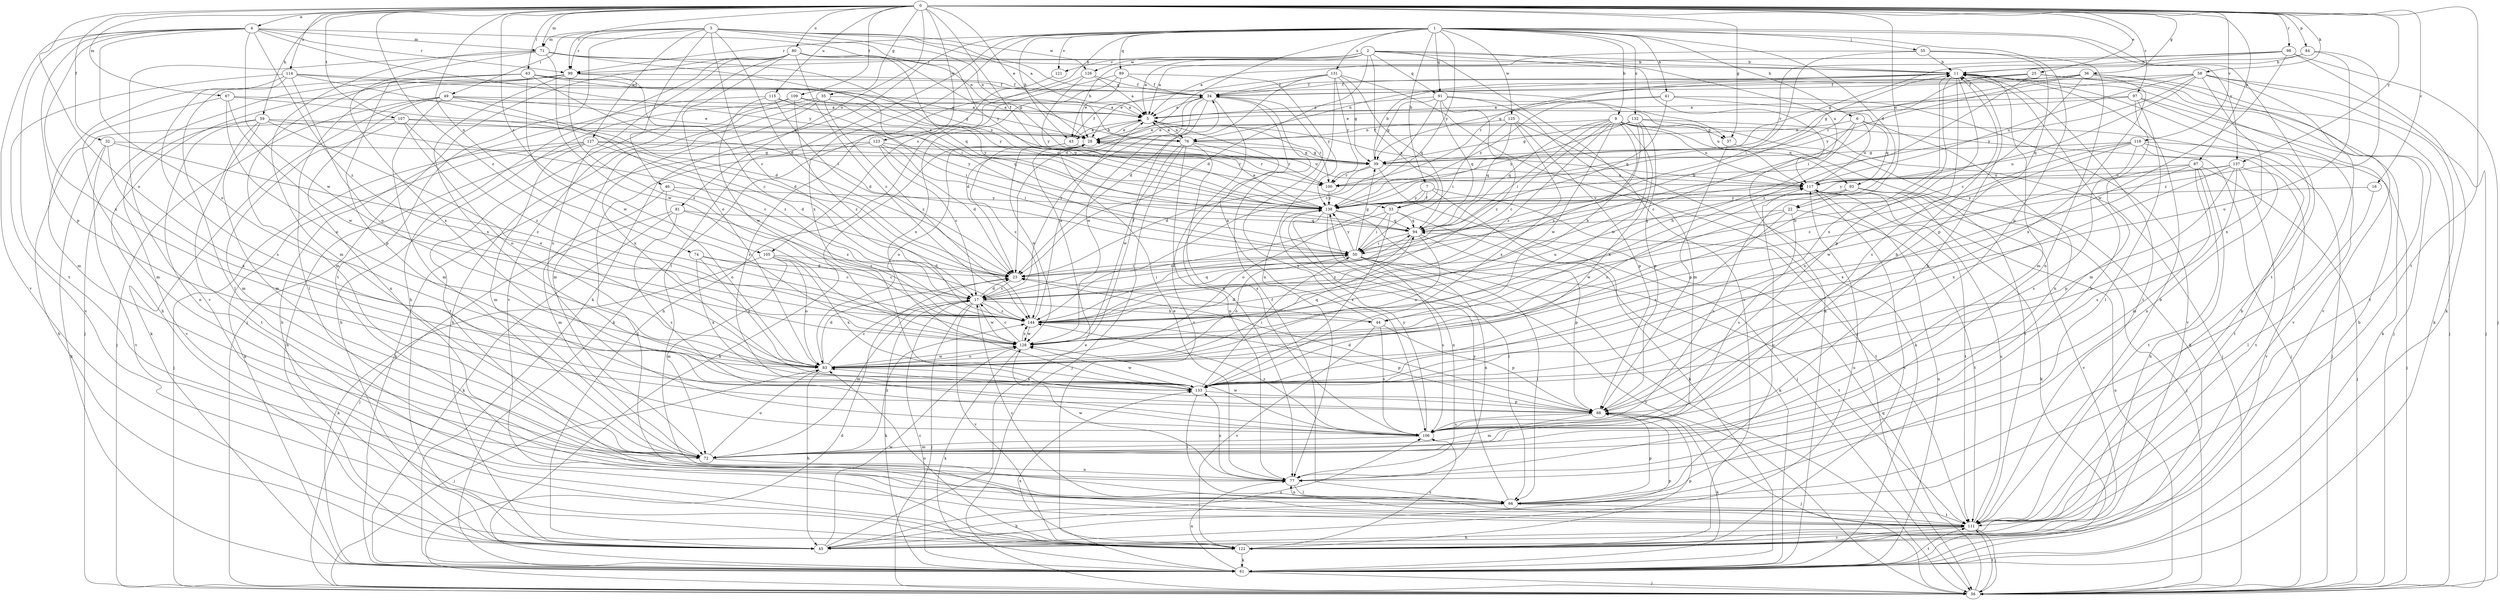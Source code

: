 strict digraph  {
0;
1;
2;
3;
4;
5;
6;
7;
9;
11;
16;
17;
22;
23;
25;
28;
32;
33;
34;
35;
36;
37;
39;
41;
43;
44;
45;
46;
49;
50;
55;
56;
58;
59;
61;
63;
66;
67;
71;
72;
74;
76;
77;
80;
81;
83;
84;
87;
88;
89;
91;
93;
94;
97;
98;
99;
100;
105;
106;
107;
109;
111;
114;
115;
117;
118;
121;
122;
123;
125;
126;
127;
128;
131;
132;
133;
137;
138;
144;
0 -> 4  [label=a];
0 -> 16  [label=c];
0 -> 22  [label=d];
0 -> 25  [label=e];
0 -> 28  [label=e];
0 -> 32  [label=f];
0 -> 33  [label=f];
0 -> 35  [label=g];
0 -> 36  [label=g];
0 -> 37  [label=g];
0 -> 58  [label=k];
0 -> 59  [label=k];
0 -> 63  [label=l];
0 -> 67  [label=m];
0 -> 71  [label=m];
0 -> 74  [label=n];
0 -> 80  [label=o];
0 -> 81  [label=o];
0 -> 83  [label=o];
0 -> 84  [label=p];
0 -> 87  [label=p];
0 -> 97  [label=r];
0 -> 98  [label=r];
0 -> 99  [label=r];
0 -> 105  [label=s];
0 -> 107  [label=t];
0 -> 109  [label=t];
0 -> 111  [label=t];
0 -> 114  [label=u];
0 -> 115  [label=u];
0 -> 118  [label=v];
0 -> 123  [label=w];
0 -> 137  [label=y];
0 -> 144  [label=z];
1 -> 6  [label=b];
1 -> 7  [label=b];
1 -> 9  [label=b];
1 -> 22  [label=d];
1 -> 23  [label=d];
1 -> 41  [label=h];
1 -> 43  [label=h];
1 -> 55  [label=j];
1 -> 61  [label=k];
1 -> 66  [label=l];
1 -> 88  [label=p];
1 -> 89  [label=q];
1 -> 91  [label=q];
1 -> 99  [label=r];
1 -> 105  [label=s];
1 -> 111  [label=t];
1 -> 121  [label=v];
1 -> 125  [label=w];
1 -> 131  [label=x];
1 -> 132  [label=x];
1 -> 133  [label=x];
1 -> 137  [label=y];
1 -> 138  [label=y];
2 -> 5  [label=a];
2 -> 11  [label=b];
2 -> 23  [label=d];
2 -> 33  [label=f];
2 -> 43  [label=h];
2 -> 61  [label=k];
2 -> 91  [label=q];
2 -> 99  [label=r];
2 -> 117  [label=u];
2 -> 121  [label=v];
2 -> 122  [label=v];
2 -> 126  [label=w];
3 -> 5  [label=a];
3 -> 17  [label=c];
3 -> 23  [label=d];
3 -> 37  [label=g];
3 -> 46  [label=i];
3 -> 49  [label=i];
3 -> 71  [label=m];
3 -> 76  [label=n];
3 -> 99  [label=r];
3 -> 111  [label=t];
3 -> 126  [label=w];
3 -> 127  [label=w];
3 -> 138  [label=y];
4 -> 71  [label=m];
4 -> 76  [label=n];
4 -> 83  [label=o];
4 -> 88  [label=p];
4 -> 99  [label=r];
4 -> 111  [label=t];
4 -> 122  [label=v];
4 -> 128  [label=w];
4 -> 133  [label=x];
4 -> 138  [label=y];
4 -> 144  [label=z];
5 -> 28  [label=e];
5 -> 43  [label=h];
5 -> 76  [label=n];
5 -> 100  [label=r];
6 -> 17  [label=c];
6 -> 44  [label=h];
6 -> 56  [label=j];
6 -> 76  [label=n];
6 -> 93  [label=q];
6 -> 117  [label=u];
7 -> 33  [label=f];
7 -> 61  [label=k];
7 -> 83  [label=o];
7 -> 111  [label=t];
7 -> 138  [label=y];
9 -> 17  [label=c];
9 -> 37  [label=g];
9 -> 44  [label=h];
9 -> 50  [label=i];
9 -> 56  [label=j];
9 -> 76  [label=n];
9 -> 93  [label=q];
9 -> 94  [label=q];
9 -> 117  [label=u];
9 -> 128  [label=w];
9 -> 133  [label=x];
9 -> 144  [label=z];
11 -> 34  [label=f];
11 -> 72  [label=m];
11 -> 76  [label=n];
11 -> 88  [label=p];
11 -> 106  [label=s];
11 -> 111  [label=t];
11 -> 133  [label=x];
16 -> 66  [label=l];
16 -> 138  [label=y];
17 -> 23  [label=d];
17 -> 44  [label=h];
17 -> 50  [label=i];
17 -> 56  [label=j];
17 -> 61  [label=k];
17 -> 72  [label=m];
17 -> 122  [label=v];
17 -> 128  [label=w];
17 -> 144  [label=z];
22 -> 94  [label=q];
22 -> 106  [label=s];
22 -> 111  [label=t];
22 -> 128  [label=w];
22 -> 133  [label=x];
23 -> 11  [label=b];
23 -> 17  [label=c];
23 -> 50  [label=i];
25 -> 34  [label=f];
25 -> 50  [label=i];
25 -> 56  [label=j];
25 -> 100  [label=r];
25 -> 122  [label=v];
25 -> 144  [label=z];
28 -> 39  [label=g];
28 -> 100  [label=r];
28 -> 128  [label=w];
28 -> 144  [label=z];
32 -> 39  [label=g];
32 -> 61  [label=k];
32 -> 122  [label=v];
32 -> 133  [label=x];
32 -> 144  [label=z];
33 -> 50  [label=i];
33 -> 61  [label=k];
33 -> 94  [label=q];
33 -> 133  [label=x];
33 -> 144  [label=z];
34 -> 5  [label=a];
34 -> 17  [label=c];
34 -> 23  [label=d];
34 -> 77  [label=n];
34 -> 106  [label=s];
34 -> 122  [label=v];
34 -> 128  [label=w];
35 -> 5  [label=a];
35 -> 45  [label=h];
35 -> 72  [label=m];
35 -> 133  [label=x];
35 -> 138  [label=y];
35 -> 144  [label=z];
36 -> 17  [label=c];
36 -> 34  [label=f];
36 -> 39  [label=g];
36 -> 56  [label=j];
36 -> 100  [label=r];
36 -> 111  [label=t];
36 -> 133  [label=x];
36 -> 138  [label=y];
37 -> 88  [label=p];
37 -> 111  [label=t];
39 -> 11  [label=b];
39 -> 23  [label=d];
39 -> 56  [label=j];
39 -> 100  [label=r];
39 -> 117  [label=u];
41 -> 5  [label=a];
41 -> 77  [label=n];
41 -> 94  [label=q];
41 -> 122  [label=v];
41 -> 138  [label=y];
43 -> 5  [label=a];
43 -> 34  [label=f];
43 -> 61  [label=k];
43 -> 83  [label=o];
43 -> 100  [label=r];
44 -> 5  [label=a];
44 -> 23  [label=d];
44 -> 88  [label=p];
44 -> 106  [label=s];
44 -> 122  [label=v];
45 -> 11  [label=b];
45 -> 28  [label=e];
45 -> 88  [label=p];
45 -> 106  [label=s];
45 -> 117  [label=u];
45 -> 128  [label=w];
46 -> 72  [label=m];
46 -> 83  [label=o];
46 -> 138  [label=y];
46 -> 144  [label=z];
49 -> 5  [label=a];
49 -> 28  [label=e];
49 -> 56  [label=j];
49 -> 61  [label=k];
49 -> 72  [label=m];
49 -> 77  [label=n];
49 -> 144  [label=z];
50 -> 23  [label=d];
50 -> 39  [label=g];
50 -> 66  [label=l];
50 -> 77  [label=n];
50 -> 83  [label=o];
50 -> 106  [label=s];
50 -> 111  [label=t];
50 -> 138  [label=y];
55 -> 5  [label=a];
55 -> 11  [label=b];
55 -> 50  [label=i];
55 -> 77  [label=n];
55 -> 88  [label=p];
56 -> 23  [label=d];
56 -> 94  [label=q];
56 -> 111  [label=t];
56 -> 117  [label=u];
56 -> 138  [label=y];
58 -> 34  [label=f];
58 -> 39  [label=g];
58 -> 56  [label=j];
58 -> 61  [label=k];
58 -> 66  [label=l];
58 -> 94  [label=q];
58 -> 117  [label=u];
58 -> 133  [label=x];
58 -> 138  [label=y];
59 -> 17  [label=c];
59 -> 28  [label=e];
59 -> 72  [label=m];
59 -> 77  [label=n];
59 -> 83  [label=o];
59 -> 111  [label=t];
59 -> 122  [label=v];
61 -> 11  [label=b];
61 -> 17  [label=c];
61 -> 56  [label=j];
61 -> 77  [label=n];
61 -> 111  [label=t];
61 -> 117  [label=u];
61 -> 133  [label=x];
63 -> 34  [label=f];
63 -> 39  [label=g];
63 -> 50  [label=i];
63 -> 66  [label=l];
63 -> 72  [label=m];
63 -> 88  [label=p];
63 -> 128  [label=w];
63 -> 138  [label=y];
66 -> 11  [label=b];
66 -> 34  [label=f];
66 -> 45  [label=h];
66 -> 77  [label=n];
66 -> 88  [label=p];
66 -> 111  [label=t];
66 -> 117  [label=u];
66 -> 138  [label=y];
67 -> 5  [label=a];
67 -> 23  [label=d];
67 -> 72  [label=m];
67 -> 83  [label=o];
67 -> 128  [label=w];
71 -> 11  [label=b];
71 -> 50  [label=i];
71 -> 72  [label=m];
71 -> 122  [label=v];
71 -> 128  [label=w];
71 -> 133  [label=x];
71 -> 138  [label=y];
72 -> 11  [label=b];
72 -> 77  [label=n];
72 -> 83  [label=o];
72 -> 144  [label=z];
74 -> 17  [label=c];
74 -> 23  [label=d];
74 -> 83  [label=o];
74 -> 133  [label=x];
76 -> 5  [label=a];
76 -> 39  [label=g];
76 -> 56  [label=j];
76 -> 77  [label=n];
76 -> 100  [label=r];
76 -> 106  [label=s];
76 -> 128  [label=w];
77 -> 28  [label=e];
77 -> 66  [label=l];
77 -> 128  [label=w];
77 -> 133  [label=x];
80 -> 11  [label=b];
80 -> 39  [label=g];
80 -> 45  [label=h];
80 -> 56  [label=j];
80 -> 83  [label=o];
80 -> 94  [label=q];
80 -> 106  [label=s];
80 -> 122  [label=v];
80 -> 144  [label=z];
81 -> 56  [label=j];
81 -> 61  [label=k];
81 -> 94  [label=q];
81 -> 106  [label=s];
81 -> 144  [label=z];
83 -> 11  [label=b];
83 -> 17  [label=c];
83 -> 23  [label=d];
83 -> 45  [label=h];
83 -> 56  [label=j];
83 -> 94  [label=q];
83 -> 128  [label=w];
83 -> 133  [label=x];
84 -> 11  [label=b];
84 -> 39  [label=g];
84 -> 83  [label=o];
84 -> 144  [label=z];
87 -> 45  [label=h];
87 -> 56  [label=j];
87 -> 72  [label=m];
87 -> 111  [label=t];
87 -> 117  [label=u];
87 -> 128  [label=w];
87 -> 133  [label=x];
88 -> 23  [label=d];
88 -> 56  [label=j];
88 -> 61  [label=k];
88 -> 72  [label=m];
88 -> 83  [label=o];
88 -> 106  [label=s];
89 -> 28  [label=e];
89 -> 34  [label=f];
89 -> 45  [label=h];
89 -> 133  [label=x];
89 -> 138  [label=y];
91 -> 5  [label=a];
91 -> 17  [label=c];
91 -> 39  [label=g];
91 -> 72  [label=m];
91 -> 94  [label=q];
91 -> 117  [label=u];
91 -> 144  [label=z];
93 -> 56  [label=j];
93 -> 61  [label=k];
93 -> 83  [label=o];
93 -> 106  [label=s];
93 -> 122  [label=v];
93 -> 138  [label=y];
94 -> 50  [label=i];
94 -> 83  [label=o];
94 -> 88  [label=p];
94 -> 144  [label=z];
97 -> 5  [label=a];
97 -> 28  [label=e];
97 -> 61  [label=k];
97 -> 66  [label=l];
97 -> 72  [label=m];
97 -> 122  [label=v];
98 -> 5  [label=a];
98 -> 11  [label=b];
98 -> 56  [label=j];
98 -> 61  [label=k];
98 -> 100  [label=r];
98 -> 128  [label=w];
99 -> 17  [label=c];
99 -> 34  [label=f];
99 -> 45  [label=h];
99 -> 56  [label=j];
99 -> 66  [label=l];
99 -> 133  [label=x];
99 -> 144  [label=z];
100 -> 138  [label=y];
105 -> 17  [label=c];
105 -> 23  [label=d];
105 -> 61  [label=k];
105 -> 72  [label=m];
105 -> 83  [label=o];
105 -> 133  [label=x];
106 -> 11  [label=b];
106 -> 72  [label=m];
106 -> 128  [label=w];
106 -> 138  [label=y];
106 -> 144  [label=z];
107 -> 28  [label=e];
107 -> 45  [label=h];
107 -> 72  [label=m];
107 -> 83  [label=o];
107 -> 138  [label=y];
107 -> 144  [label=z];
109 -> 5  [label=a];
109 -> 45  [label=h];
109 -> 94  [label=q];
109 -> 111  [label=t];
109 -> 144  [label=z];
111 -> 11  [label=b];
111 -> 17  [label=c];
111 -> 45  [label=h];
111 -> 56  [label=j];
111 -> 117  [label=u];
111 -> 122  [label=v];
114 -> 23  [label=d];
114 -> 28  [label=e];
114 -> 34  [label=f];
114 -> 72  [label=m];
114 -> 83  [label=o];
114 -> 106  [label=s];
114 -> 122  [label=v];
115 -> 5  [label=a];
115 -> 23  [label=d];
115 -> 45  [label=h];
115 -> 50  [label=i];
115 -> 128  [label=w];
117 -> 5  [label=a];
117 -> 111  [label=t];
117 -> 122  [label=v];
117 -> 138  [label=y];
118 -> 39  [label=g];
118 -> 56  [label=j];
118 -> 77  [label=n];
118 -> 106  [label=s];
118 -> 111  [label=t];
118 -> 117  [label=u];
118 -> 133  [label=x];
118 -> 144  [label=z];
121 -> 61  [label=k];
122 -> 61  [label=k];
122 -> 83  [label=o];
122 -> 88  [label=p];
122 -> 106  [label=s];
123 -> 17  [label=c];
123 -> 23  [label=d];
123 -> 39  [label=g];
123 -> 50  [label=i];
123 -> 61  [label=k];
123 -> 111  [label=t];
125 -> 28  [label=e];
125 -> 50  [label=i];
125 -> 61  [label=k];
125 -> 88  [label=p];
125 -> 94  [label=q];
125 -> 133  [label=x];
126 -> 5  [label=a];
126 -> 34  [label=f];
126 -> 106  [label=s];
126 -> 138  [label=y];
127 -> 23  [label=d];
127 -> 39  [label=g];
127 -> 45  [label=h];
127 -> 56  [label=j];
127 -> 61  [label=k];
127 -> 72  [label=m];
127 -> 117  [label=u];
128 -> 17  [label=c];
128 -> 34  [label=f];
128 -> 61  [label=k];
128 -> 83  [label=o];
128 -> 144  [label=z];
131 -> 23  [label=d];
131 -> 28  [label=e];
131 -> 34  [label=f];
131 -> 39  [label=g];
131 -> 56  [label=j];
131 -> 77  [label=n];
131 -> 94  [label=q];
131 -> 100  [label=r];
132 -> 28  [label=e];
132 -> 39  [label=g];
132 -> 56  [label=j];
132 -> 61  [label=k];
132 -> 88  [label=p];
132 -> 128  [label=w];
132 -> 138  [label=y];
132 -> 144  [label=z];
133 -> 50  [label=i];
133 -> 66  [label=l];
133 -> 88  [label=p];
133 -> 128  [label=w];
137 -> 88  [label=p];
137 -> 106  [label=s];
137 -> 111  [label=t];
137 -> 117  [label=u];
137 -> 122  [label=v];
137 -> 133  [label=x];
137 -> 138  [label=y];
138 -> 28  [label=e];
138 -> 56  [label=j];
138 -> 66  [label=l];
138 -> 77  [label=n];
138 -> 94  [label=q];
144 -> 5  [label=a];
144 -> 88  [label=p];
144 -> 94  [label=q];
144 -> 117  [label=u];
144 -> 128  [label=w];
}
